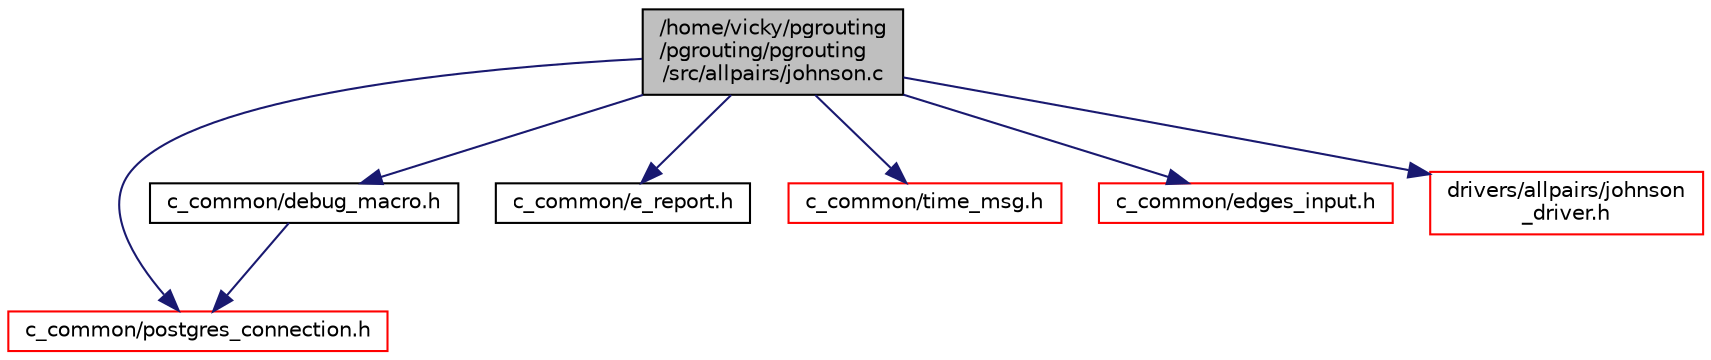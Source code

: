 digraph "/home/vicky/pgrouting/pgrouting/pgrouting/src/allpairs/johnson.c"
{
  edge [fontname="Helvetica",fontsize="10",labelfontname="Helvetica",labelfontsize="10"];
  node [fontname="Helvetica",fontsize="10",shape=record];
  Node1 [label="/home/vicky/pgrouting\l/pgrouting/pgrouting\l/src/allpairs/johnson.c",height=0.2,width=0.4,color="black", fillcolor="grey75", style="filled", fontcolor="black"];
  Node1 -> Node2 [color="midnightblue",fontsize="10",style="solid",fontname="Helvetica"];
  Node2 [label="c_common/postgres_connection.h",height=0.2,width=0.4,color="red", fillcolor="white", style="filled",URL="$postgres__connection_8h.html"];
  Node1 -> Node3 [color="midnightblue",fontsize="10",style="solid",fontname="Helvetica"];
  Node3 [label="c_common/debug_macro.h",height=0.2,width=0.4,color="black", fillcolor="white", style="filled",URL="$debug__macro_8h.html"];
  Node3 -> Node2 [color="midnightblue",fontsize="10",style="solid",fontname="Helvetica"];
  Node1 -> Node4 [color="midnightblue",fontsize="10",style="solid",fontname="Helvetica"];
  Node4 [label="c_common/e_report.h",height=0.2,width=0.4,color="black", fillcolor="white", style="filled",URL="$e__report_8h.html"];
  Node1 -> Node5 [color="midnightblue",fontsize="10",style="solid",fontname="Helvetica"];
  Node5 [label="c_common/time_msg.h",height=0.2,width=0.4,color="red", fillcolor="white", style="filled",URL="$time__msg_8h.html"];
  Node1 -> Node6 [color="midnightblue",fontsize="10",style="solid",fontname="Helvetica"];
  Node6 [label="c_common/edges_input.h",height=0.2,width=0.4,color="red", fillcolor="white", style="filled",URL="$edges__input_8h.html"];
  Node1 -> Node7 [color="midnightblue",fontsize="10",style="solid",fontname="Helvetica"];
  Node7 [label="drivers/allpairs/johnson\l_driver.h",height=0.2,width=0.4,color="red", fillcolor="white", style="filled",URL="$johnson__driver_8h.html"];
}
